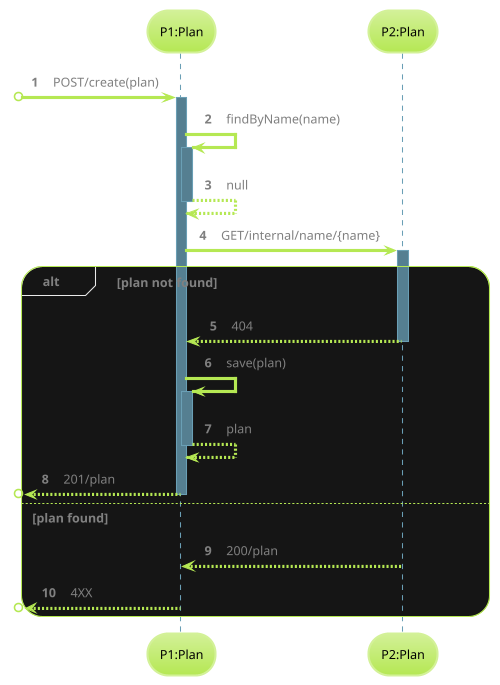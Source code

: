 @startuml
'https://plantuml.com/sequence-diagram

autonumber
autoactivate on

!theme hacker

skinparam defaultFontColor Grey
skinparam participantFontColor Black
participant "P1:Plan" as P1
participant "P2:Plan" as P2


[o-> P1: POST/create(plan)

P1 -> P1: findByName(name)
P1 --> P1: null
P1 -> P2: GET/internal/name/{name}



alt plan not found
P2 --> P1: 404

P1 -> P1: save(plan)
P1 --> P1: plan

[o<-- P1: 201/plan
else plan found
P2 --> P1: 200/plan
[o<-- P1: 4XX
end





@enduml

